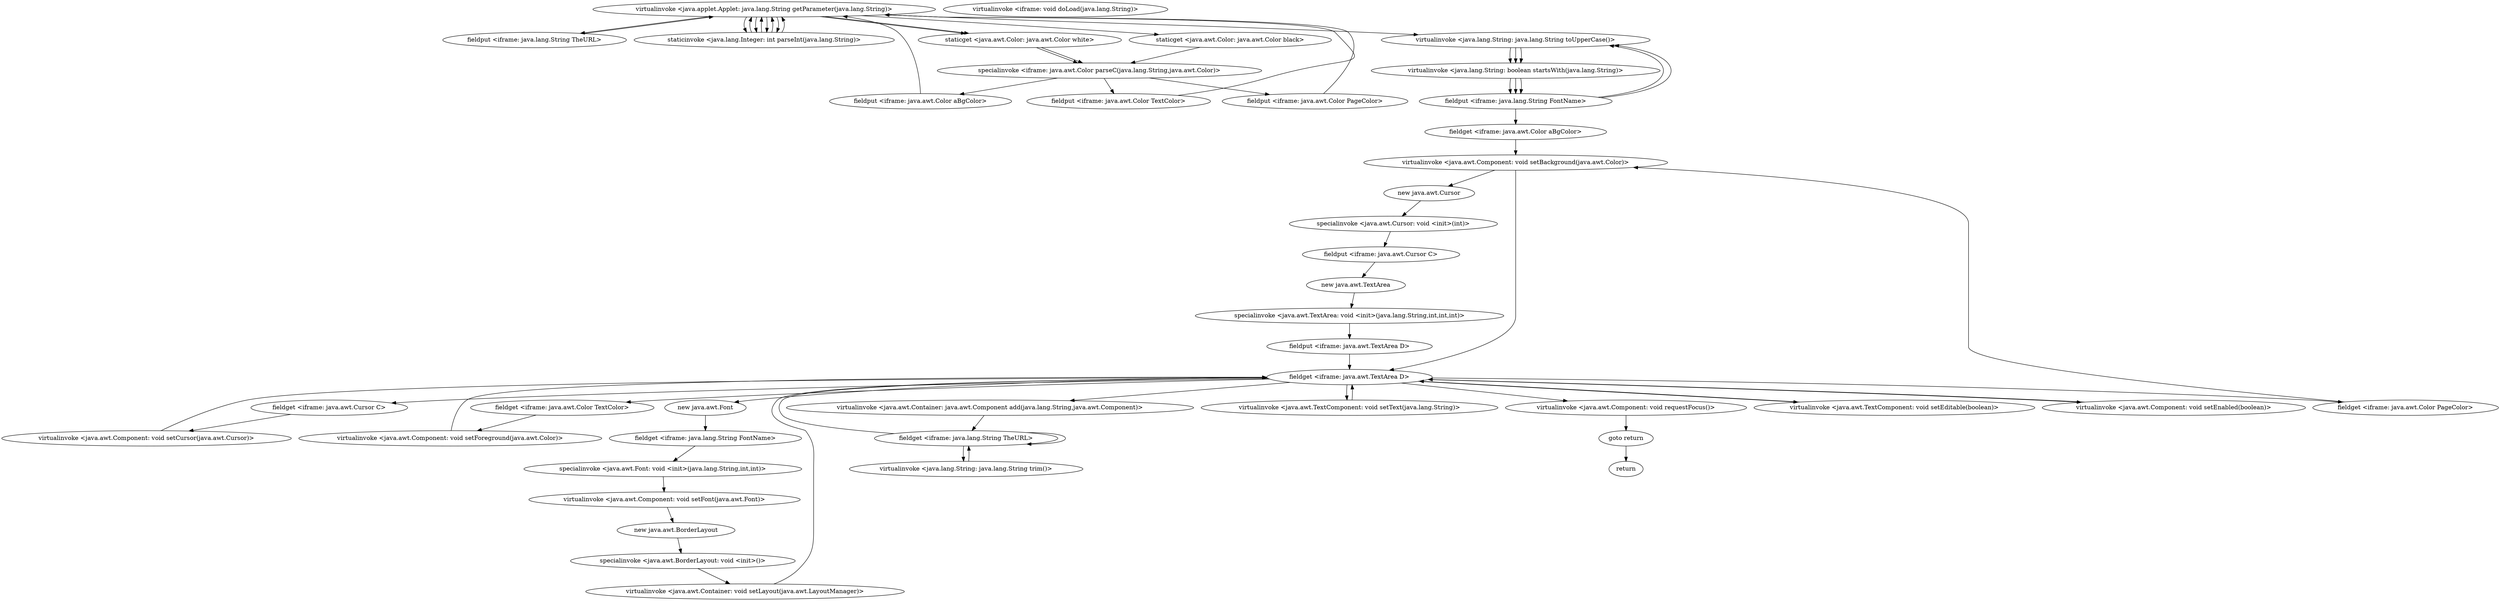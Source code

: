 digraph "" {
"virtualinvoke <java.applet.Applet: java.lang.String getParameter(java.lang.String)>";
 "virtualinvoke <java.applet.Applet: java.lang.String getParameter(java.lang.String)>"->"fieldput <iframe: java.lang.String TheURL>";
 "fieldput <iframe: java.lang.String TheURL>"->"virtualinvoke <java.applet.Applet: java.lang.String getParameter(java.lang.String)>";
 "virtualinvoke <java.applet.Applet: java.lang.String getParameter(java.lang.String)>"->"staticinvoke <java.lang.Integer: int parseInt(java.lang.String)>";
 "staticinvoke <java.lang.Integer: int parseInt(java.lang.String)>"->"virtualinvoke <java.applet.Applet: java.lang.String getParameter(java.lang.String)>";
 "virtualinvoke <java.applet.Applet: java.lang.String getParameter(java.lang.String)>"->"staticinvoke <java.lang.Integer: int parseInt(java.lang.String)>";
 "staticinvoke <java.lang.Integer: int parseInt(java.lang.String)>"->"virtualinvoke <java.applet.Applet: java.lang.String getParameter(java.lang.String)>";
 "virtualinvoke <java.applet.Applet: java.lang.String getParameter(java.lang.String)>"->"staticget <java.awt.Color: java.awt.Color white>";
 "staticget <java.awt.Color: java.awt.Color white>"->"specialinvoke <iframe: java.awt.Color parseC(java.lang.String,java.awt.Color)>";
 "specialinvoke <iframe: java.awt.Color parseC(java.lang.String,java.awt.Color)>"->"fieldput <iframe: java.awt.Color aBgColor>";
 "fieldput <iframe: java.awt.Color aBgColor>"->"virtualinvoke <java.applet.Applet: java.lang.String getParameter(java.lang.String)>";
 "virtualinvoke <java.applet.Applet: java.lang.String getParameter(java.lang.String)>"->"staticget <java.awt.Color: java.awt.Color black>";
 "staticget <java.awt.Color: java.awt.Color black>"->"specialinvoke <iframe: java.awt.Color parseC(java.lang.String,java.awt.Color)>";
 "specialinvoke <iframe: java.awt.Color parseC(java.lang.String,java.awt.Color)>"->"fieldput <iframe: java.awt.Color TextColor>";
 "fieldput <iframe: java.awt.Color TextColor>"->"virtualinvoke <java.applet.Applet: java.lang.String getParameter(java.lang.String)>";
 "virtualinvoke <java.applet.Applet: java.lang.String getParameter(java.lang.String)>"->"staticget <java.awt.Color: java.awt.Color white>";
 "staticget <java.awt.Color: java.awt.Color white>"->"specialinvoke <iframe: java.awt.Color parseC(java.lang.String,java.awt.Color)>";
 "specialinvoke <iframe: java.awt.Color parseC(java.lang.String,java.awt.Color)>"->"fieldput <iframe: java.awt.Color PageColor>";
 "fieldput <iframe: java.awt.Color PageColor>"->"virtualinvoke <java.applet.Applet: java.lang.String getParameter(java.lang.String)>";
 "virtualinvoke <java.applet.Applet: java.lang.String getParameter(java.lang.String)>"->"staticinvoke <java.lang.Integer: int parseInt(java.lang.String)>";
 "staticinvoke <java.lang.Integer: int parseInt(java.lang.String)>"->"virtualinvoke <java.applet.Applet: java.lang.String getParameter(java.lang.String)>";
 "virtualinvoke <java.applet.Applet: java.lang.String getParameter(java.lang.String)>"->"staticinvoke <java.lang.Integer: int parseInt(java.lang.String)>";
 "staticinvoke <java.lang.Integer: int parseInt(java.lang.String)>"->"virtualinvoke <java.applet.Applet: java.lang.String getParameter(java.lang.String)>";
 "virtualinvoke <java.applet.Applet: java.lang.String getParameter(java.lang.String)>"->"virtualinvoke <java.lang.String: java.lang.String toUpperCase()>";
 "virtualinvoke <java.lang.String: java.lang.String toUpperCase()>"->"virtualinvoke <java.lang.String: boolean startsWith(java.lang.String)>";
 "virtualinvoke <java.lang.String: boolean startsWith(java.lang.String)>"->"fieldput <iframe: java.lang.String FontName>";
 "fieldput <iframe: java.lang.String FontName>"->"virtualinvoke <java.lang.String: java.lang.String toUpperCase()>";
 "virtualinvoke <java.lang.String: java.lang.String toUpperCase()>"->"virtualinvoke <java.lang.String: boolean startsWith(java.lang.String)>";
 "virtualinvoke <java.lang.String: boolean startsWith(java.lang.String)>"->"fieldput <iframe: java.lang.String FontName>";
 "fieldput <iframe: java.lang.String FontName>"->"virtualinvoke <java.lang.String: java.lang.String toUpperCase()>";
 "virtualinvoke <java.lang.String: java.lang.String toUpperCase()>"->"virtualinvoke <java.lang.String: boolean startsWith(java.lang.String)>";
 "virtualinvoke <java.lang.String: boolean startsWith(java.lang.String)>"->"fieldput <iframe: java.lang.String FontName>";
 "fieldput <iframe: java.lang.String FontName>"->"fieldget <iframe: java.awt.Color aBgColor>";
 "fieldget <iframe: java.awt.Color aBgColor>"->"virtualinvoke <java.awt.Component: void setBackground(java.awt.Color)>";
 "virtualinvoke <java.awt.Component: void setBackground(java.awt.Color)>"->"new java.awt.Cursor";
 "new java.awt.Cursor"->"specialinvoke <java.awt.Cursor: void <init>(int)>";
 "specialinvoke <java.awt.Cursor: void <init>(int)>"->"fieldput <iframe: java.awt.Cursor C>";
 "fieldput <iframe: java.awt.Cursor C>"->"new java.awt.TextArea";
 "new java.awt.TextArea"->"specialinvoke <java.awt.TextArea: void <init>(java.lang.String,int,int,int)>";
 "specialinvoke <java.awt.TextArea: void <init>(java.lang.String,int,int,int)>"->"fieldput <iframe: java.awt.TextArea D>";
 "fieldput <iframe: java.awt.TextArea D>"->"fieldget <iframe: java.awt.TextArea D>";
 "fieldget <iframe: java.awt.TextArea D>"->"virtualinvoke <java.awt.TextComponent: void setEditable(boolean)>";
 "virtualinvoke <java.awt.TextComponent: void setEditable(boolean)>"->"fieldget <iframe: java.awt.TextArea D>";
 "fieldget <iframe: java.awt.TextArea D>"->"virtualinvoke <java.awt.Component: void setEnabled(boolean)>";
 "virtualinvoke <java.awt.Component: void setEnabled(boolean)>"->"fieldget <iframe: java.awt.TextArea D>";
 "fieldget <iframe: java.awt.TextArea D>"->"fieldget <iframe: java.awt.Cursor C>";
 "fieldget <iframe: java.awt.Cursor C>"->"virtualinvoke <java.awt.Component: void setCursor(java.awt.Cursor)>";
 "virtualinvoke <java.awt.Component: void setCursor(java.awt.Cursor)>"->"fieldget <iframe: java.awt.TextArea D>";
 "fieldget <iframe: java.awt.TextArea D>"->"fieldget <iframe: java.awt.Color PageColor>";
 "fieldget <iframe: java.awt.Color PageColor>"->"virtualinvoke <java.awt.Component: void setBackground(java.awt.Color)>";
 "virtualinvoke <java.awt.Component: void setBackground(java.awt.Color)>"->"fieldget <iframe: java.awt.TextArea D>";
 "fieldget <iframe: java.awt.TextArea D>"->"fieldget <iframe: java.awt.Color TextColor>";
 "fieldget <iframe: java.awt.Color TextColor>"->"virtualinvoke <java.awt.Component: void setForeground(java.awt.Color)>";
 "virtualinvoke <java.awt.Component: void setForeground(java.awt.Color)>"->"fieldget <iframe: java.awt.TextArea D>";
 "fieldget <iframe: java.awt.TextArea D>"->"new java.awt.Font";
 "new java.awt.Font"->"fieldget <iframe: java.lang.String FontName>";
 "fieldget <iframe: java.lang.String FontName>"->"specialinvoke <java.awt.Font: void <init>(java.lang.String,int,int)>";
 "specialinvoke <java.awt.Font: void <init>(java.lang.String,int,int)>"->"virtualinvoke <java.awt.Component: void setFont(java.awt.Font)>";
 "virtualinvoke <java.awt.Component: void setFont(java.awt.Font)>"->"new java.awt.BorderLayout";
 "new java.awt.BorderLayout"->"specialinvoke <java.awt.BorderLayout: void <init>()>";
 "specialinvoke <java.awt.BorderLayout: void <init>()>"->"virtualinvoke <java.awt.Container: void setLayout(java.awt.LayoutManager)>";
 "virtualinvoke <java.awt.Container: void setLayout(java.awt.LayoutManager)>"->"fieldget <iframe: java.awt.TextArea D>";
 "fieldget <iframe: java.awt.TextArea D>"->"virtualinvoke <java.awt.Container: java.awt.Component add(java.lang.String,java.awt.Component)>";
 "virtualinvoke <java.awt.Container: java.awt.Component add(java.lang.String,java.awt.Component)>"->"fieldget <iframe: java.lang.String TheURL>";
 "fieldget <iframe: java.lang.String TheURL>"->"fieldget <iframe: java.lang.String TheURL>";
 "fieldget <iframe: java.lang.String TheURL>"->"virtualinvoke <java.lang.String: java.lang.String trim()>";
 "virtualinvoke <java.lang.String: java.lang.String trim()>"->"fieldget <iframe: java.lang.String TheURL>";
 "fieldget <iframe: java.lang.String TheURL>"->"fieldget <iframe: java.awt.TextArea D>";
 "fieldget <iframe: java.awt.TextArea D>"->"virtualinvoke <java.awt.TextComponent: void setText(java.lang.String)>";
 "virtualinvoke <java.awt.TextComponent: void setText(java.lang.String)>"->"fieldget <iframe: java.awt.TextArea D>";
 "fieldget <iframe: java.awt.TextArea D>"->"virtualinvoke <java.awt.Component: void requestFocus()>";
 "virtualinvoke <java.awt.Component: void requestFocus()>"->"goto return";
 "goto return"->"return";
"virtualinvoke <iframe: void doLoad(java.lang.String)>";
}
